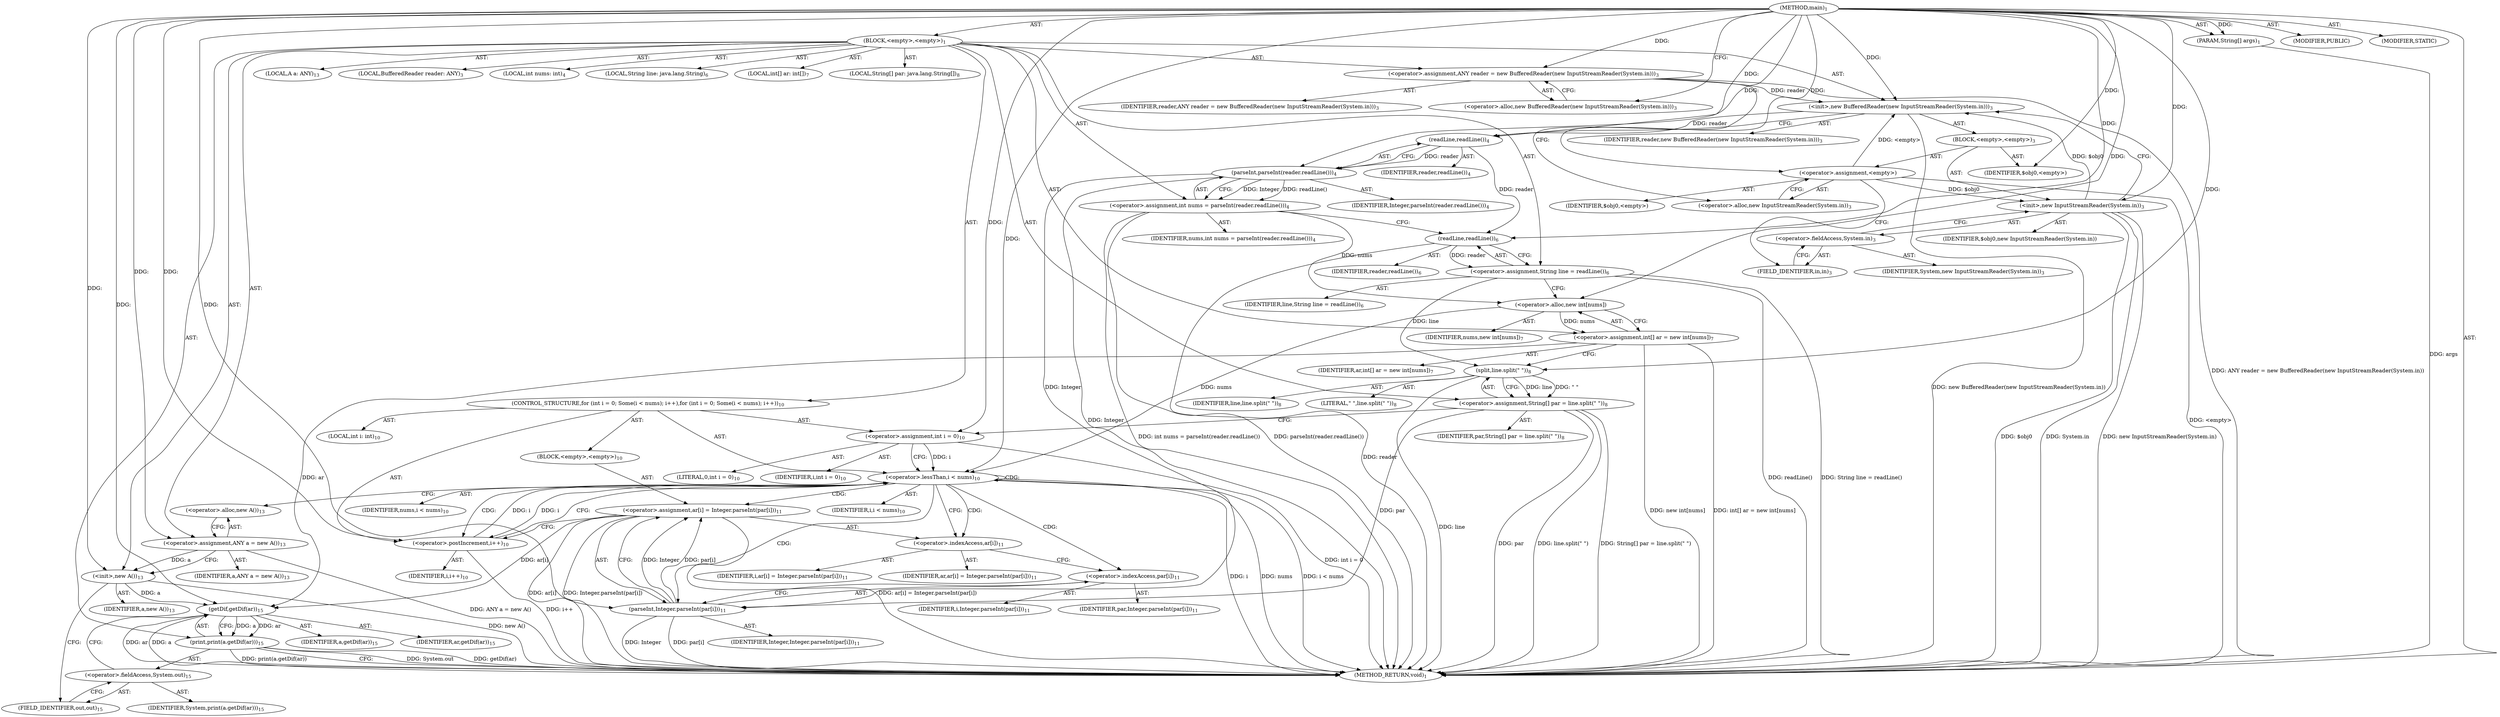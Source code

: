 digraph "main" {  
"21" [label = <(METHOD,main)<SUB>1</SUB>> ]
"22" [label = <(PARAM,String[] args)<SUB>1</SUB>> ]
"23" [label = <(BLOCK,&lt;empty&gt;,&lt;empty&gt;)<SUB>1</SUB>> ]
"4" [label = <(LOCAL,BufferedReader reader: ANY)<SUB>3</SUB>> ]
"24" [label = <(&lt;operator&gt;.assignment,ANY reader = new BufferedReader(new InputStreamReader(System.in)))<SUB>3</SUB>> ]
"25" [label = <(IDENTIFIER,reader,ANY reader = new BufferedReader(new InputStreamReader(System.in)))<SUB>3</SUB>> ]
"26" [label = <(&lt;operator&gt;.alloc,new BufferedReader(new InputStreamReader(System.in)))<SUB>3</SUB>> ]
"27" [label = <(&lt;init&gt;,new BufferedReader(new InputStreamReader(System.in)))<SUB>3</SUB>> ]
"3" [label = <(IDENTIFIER,reader,new BufferedReader(new InputStreamReader(System.in)))<SUB>3</SUB>> ]
"28" [label = <(BLOCK,&lt;empty&gt;,&lt;empty&gt;)<SUB>3</SUB>> ]
"29" [label = <(&lt;operator&gt;.assignment,&lt;empty&gt;)> ]
"30" [label = <(IDENTIFIER,$obj0,&lt;empty&gt;)> ]
"31" [label = <(&lt;operator&gt;.alloc,new InputStreamReader(System.in))<SUB>3</SUB>> ]
"32" [label = <(&lt;init&gt;,new InputStreamReader(System.in))<SUB>3</SUB>> ]
"33" [label = <(IDENTIFIER,$obj0,new InputStreamReader(System.in))> ]
"34" [label = <(&lt;operator&gt;.fieldAccess,System.in)<SUB>3</SUB>> ]
"35" [label = <(IDENTIFIER,System,new InputStreamReader(System.in))<SUB>3</SUB>> ]
"36" [label = <(FIELD_IDENTIFIER,in,in)<SUB>3</SUB>> ]
"37" [label = <(IDENTIFIER,$obj0,&lt;empty&gt;)> ]
"38" [label = <(LOCAL,int nums: int)<SUB>4</SUB>> ]
"39" [label = <(&lt;operator&gt;.assignment,int nums = parseInt(reader.readLine()))<SUB>4</SUB>> ]
"40" [label = <(IDENTIFIER,nums,int nums = parseInt(reader.readLine()))<SUB>4</SUB>> ]
"41" [label = <(parseInt,parseInt(reader.readLine()))<SUB>4</SUB>> ]
"42" [label = <(IDENTIFIER,Integer,parseInt(reader.readLine()))<SUB>4</SUB>> ]
"43" [label = <(readLine,readLine())<SUB>4</SUB>> ]
"44" [label = <(IDENTIFIER,reader,readLine())<SUB>4</SUB>> ]
"45" [label = <(LOCAL,String line: java.lang.String)<SUB>6</SUB>> ]
"46" [label = <(&lt;operator&gt;.assignment,String line = readLine())<SUB>6</SUB>> ]
"47" [label = <(IDENTIFIER,line,String line = readLine())<SUB>6</SUB>> ]
"48" [label = <(readLine,readLine())<SUB>6</SUB>> ]
"49" [label = <(IDENTIFIER,reader,readLine())<SUB>6</SUB>> ]
"50" [label = <(LOCAL,int[] ar: int[])<SUB>7</SUB>> ]
"51" [label = <(&lt;operator&gt;.assignment,int[] ar = new int[nums])<SUB>7</SUB>> ]
"52" [label = <(IDENTIFIER,ar,int[] ar = new int[nums])<SUB>7</SUB>> ]
"53" [label = <(&lt;operator&gt;.alloc,new int[nums])> ]
"54" [label = <(IDENTIFIER,nums,new int[nums])<SUB>7</SUB>> ]
"55" [label = <(LOCAL,String[] par: java.lang.String[])<SUB>8</SUB>> ]
"56" [label = <(&lt;operator&gt;.assignment,String[] par = line.split(&quot; &quot;))<SUB>8</SUB>> ]
"57" [label = <(IDENTIFIER,par,String[] par = line.split(&quot; &quot;))<SUB>8</SUB>> ]
"58" [label = <(split,line.split(&quot; &quot;))<SUB>8</SUB>> ]
"59" [label = <(IDENTIFIER,line,line.split(&quot; &quot;))<SUB>8</SUB>> ]
"60" [label = <(LITERAL,&quot; &quot;,line.split(&quot; &quot;))<SUB>8</SUB>> ]
"61" [label = <(CONTROL_STRUCTURE,for (int i = 0; Some(i &lt; nums); i++),for (int i = 0; Some(i &lt; nums); i++))<SUB>10</SUB>> ]
"62" [label = <(LOCAL,int i: int)<SUB>10</SUB>> ]
"63" [label = <(&lt;operator&gt;.assignment,int i = 0)<SUB>10</SUB>> ]
"64" [label = <(IDENTIFIER,i,int i = 0)<SUB>10</SUB>> ]
"65" [label = <(LITERAL,0,int i = 0)<SUB>10</SUB>> ]
"66" [label = <(&lt;operator&gt;.lessThan,i &lt; nums)<SUB>10</SUB>> ]
"67" [label = <(IDENTIFIER,i,i &lt; nums)<SUB>10</SUB>> ]
"68" [label = <(IDENTIFIER,nums,i &lt; nums)<SUB>10</SUB>> ]
"69" [label = <(&lt;operator&gt;.postIncrement,i++)<SUB>10</SUB>> ]
"70" [label = <(IDENTIFIER,i,i++)<SUB>10</SUB>> ]
"71" [label = <(BLOCK,&lt;empty&gt;,&lt;empty&gt;)<SUB>10</SUB>> ]
"72" [label = <(&lt;operator&gt;.assignment,ar[i] = Integer.parseInt(par[i]))<SUB>11</SUB>> ]
"73" [label = <(&lt;operator&gt;.indexAccess,ar[i])<SUB>11</SUB>> ]
"74" [label = <(IDENTIFIER,ar,ar[i] = Integer.parseInt(par[i]))<SUB>11</SUB>> ]
"75" [label = <(IDENTIFIER,i,ar[i] = Integer.parseInt(par[i]))<SUB>11</SUB>> ]
"76" [label = <(parseInt,Integer.parseInt(par[i]))<SUB>11</SUB>> ]
"77" [label = <(IDENTIFIER,Integer,Integer.parseInt(par[i]))<SUB>11</SUB>> ]
"78" [label = <(&lt;operator&gt;.indexAccess,par[i])<SUB>11</SUB>> ]
"79" [label = <(IDENTIFIER,par,Integer.parseInt(par[i]))<SUB>11</SUB>> ]
"80" [label = <(IDENTIFIER,i,Integer.parseInt(par[i]))<SUB>11</SUB>> ]
"6" [label = <(LOCAL,A a: ANY)<SUB>13</SUB>> ]
"81" [label = <(&lt;operator&gt;.assignment,ANY a = new A())<SUB>13</SUB>> ]
"82" [label = <(IDENTIFIER,a,ANY a = new A())<SUB>13</SUB>> ]
"83" [label = <(&lt;operator&gt;.alloc,new A())<SUB>13</SUB>> ]
"84" [label = <(&lt;init&gt;,new A())<SUB>13</SUB>> ]
"5" [label = <(IDENTIFIER,a,new A())<SUB>13</SUB>> ]
"85" [label = <(print,print(a.getDif(ar)))<SUB>15</SUB>> ]
"86" [label = <(&lt;operator&gt;.fieldAccess,System.out)<SUB>15</SUB>> ]
"87" [label = <(IDENTIFIER,System,print(a.getDif(ar)))<SUB>15</SUB>> ]
"88" [label = <(FIELD_IDENTIFIER,out,out)<SUB>15</SUB>> ]
"89" [label = <(getDif,getDif(ar))<SUB>15</SUB>> ]
"90" [label = <(IDENTIFIER,a,getDif(ar))<SUB>15</SUB>> ]
"91" [label = <(IDENTIFIER,ar,getDif(ar))<SUB>15</SUB>> ]
"92" [label = <(MODIFIER,PUBLIC)> ]
"93" [label = <(MODIFIER,STATIC)> ]
"94" [label = <(METHOD_RETURN,void)<SUB>1</SUB>> ]
  "21" -> "22"  [ label = "AST: "] 
  "21" -> "23"  [ label = "AST: "] 
  "21" -> "92"  [ label = "AST: "] 
  "21" -> "93"  [ label = "AST: "] 
  "21" -> "94"  [ label = "AST: "] 
  "23" -> "4"  [ label = "AST: "] 
  "23" -> "24"  [ label = "AST: "] 
  "23" -> "27"  [ label = "AST: "] 
  "23" -> "38"  [ label = "AST: "] 
  "23" -> "39"  [ label = "AST: "] 
  "23" -> "45"  [ label = "AST: "] 
  "23" -> "46"  [ label = "AST: "] 
  "23" -> "50"  [ label = "AST: "] 
  "23" -> "51"  [ label = "AST: "] 
  "23" -> "55"  [ label = "AST: "] 
  "23" -> "56"  [ label = "AST: "] 
  "23" -> "61"  [ label = "AST: "] 
  "23" -> "6"  [ label = "AST: "] 
  "23" -> "81"  [ label = "AST: "] 
  "23" -> "84"  [ label = "AST: "] 
  "23" -> "85"  [ label = "AST: "] 
  "24" -> "25"  [ label = "AST: "] 
  "24" -> "26"  [ label = "AST: "] 
  "27" -> "3"  [ label = "AST: "] 
  "27" -> "28"  [ label = "AST: "] 
  "28" -> "29"  [ label = "AST: "] 
  "28" -> "32"  [ label = "AST: "] 
  "28" -> "37"  [ label = "AST: "] 
  "29" -> "30"  [ label = "AST: "] 
  "29" -> "31"  [ label = "AST: "] 
  "32" -> "33"  [ label = "AST: "] 
  "32" -> "34"  [ label = "AST: "] 
  "34" -> "35"  [ label = "AST: "] 
  "34" -> "36"  [ label = "AST: "] 
  "39" -> "40"  [ label = "AST: "] 
  "39" -> "41"  [ label = "AST: "] 
  "41" -> "42"  [ label = "AST: "] 
  "41" -> "43"  [ label = "AST: "] 
  "43" -> "44"  [ label = "AST: "] 
  "46" -> "47"  [ label = "AST: "] 
  "46" -> "48"  [ label = "AST: "] 
  "48" -> "49"  [ label = "AST: "] 
  "51" -> "52"  [ label = "AST: "] 
  "51" -> "53"  [ label = "AST: "] 
  "53" -> "54"  [ label = "AST: "] 
  "56" -> "57"  [ label = "AST: "] 
  "56" -> "58"  [ label = "AST: "] 
  "58" -> "59"  [ label = "AST: "] 
  "58" -> "60"  [ label = "AST: "] 
  "61" -> "62"  [ label = "AST: "] 
  "61" -> "63"  [ label = "AST: "] 
  "61" -> "66"  [ label = "AST: "] 
  "61" -> "69"  [ label = "AST: "] 
  "61" -> "71"  [ label = "AST: "] 
  "63" -> "64"  [ label = "AST: "] 
  "63" -> "65"  [ label = "AST: "] 
  "66" -> "67"  [ label = "AST: "] 
  "66" -> "68"  [ label = "AST: "] 
  "69" -> "70"  [ label = "AST: "] 
  "71" -> "72"  [ label = "AST: "] 
  "72" -> "73"  [ label = "AST: "] 
  "72" -> "76"  [ label = "AST: "] 
  "73" -> "74"  [ label = "AST: "] 
  "73" -> "75"  [ label = "AST: "] 
  "76" -> "77"  [ label = "AST: "] 
  "76" -> "78"  [ label = "AST: "] 
  "78" -> "79"  [ label = "AST: "] 
  "78" -> "80"  [ label = "AST: "] 
  "81" -> "82"  [ label = "AST: "] 
  "81" -> "83"  [ label = "AST: "] 
  "84" -> "5"  [ label = "AST: "] 
  "85" -> "86"  [ label = "AST: "] 
  "85" -> "89"  [ label = "AST: "] 
  "86" -> "87"  [ label = "AST: "] 
  "86" -> "88"  [ label = "AST: "] 
  "89" -> "90"  [ label = "AST: "] 
  "89" -> "91"  [ label = "AST: "] 
  "24" -> "31"  [ label = "CFG: "] 
  "27" -> "43"  [ label = "CFG: "] 
  "39" -> "48"  [ label = "CFG: "] 
  "46" -> "53"  [ label = "CFG: "] 
  "51" -> "58"  [ label = "CFG: "] 
  "56" -> "63"  [ label = "CFG: "] 
  "81" -> "84"  [ label = "CFG: "] 
  "84" -> "88"  [ label = "CFG: "] 
  "85" -> "94"  [ label = "CFG: "] 
  "26" -> "24"  [ label = "CFG: "] 
  "41" -> "39"  [ label = "CFG: "] 
  "48" -> "46"  [ label = "CFG: "] 
  "53" -> "51"  [ label = "CFG: "] 
  "58" -> "56"  [ label = "CFG: "] 
  "63" -> "66"  [ label = "CFG: "] 
  "66" -> "73"  [ label = "CFG: "] 
  "66" -> "83"  [ label = "CFG: "] 
  "69" -> "66"  [ label = "CFG: "] 
  "83" -> "81"  [ label = "CFG: "] 
  "86" -> "89"  [ label = "CFG: "] 
  "89" -> "85"  [ label = "CFG: "] 
  "29" -> "36"  [ label = "CFG: "] 
  "32" -> "27"  [ label = "CFG: "] 
  "43" -> "41"  [ label = "CFG: "] 
  "72" -> "69"  [ label = "CFG: "] 
  "88" -> "86"  [ label = "CFG: "] 
  "31" -> "29"  [ label = "CFG: "] 
  "34" -> "32"  [ label = "CFG: "] 
  "73" -> "78"  [ label = "CFG: "] 
  "76" -> "72"  [ label = "CFG: "] 
  "36" -> "34"  [ label = "CFG: "] 
  "78" -> "76"  [ label = "CFG: "] 
  "21" -> "26"  [ label = "CFG: "] 
  "22" -> "94"  [ label = "DDG: args"] 
  "24" -> "94"  [ label = "DDG: ANY reader = new BufferedReader(new InputStreamReader(System.in))"] 
  "29" -> "94"  [ label = "DDG: &lt;empty&gt;"] 
  "32" -> "94"  [ label = "DDG: $obj0"] 
  "32" -> "94"  [ label = "DDG: System.in"] 
  "32" -> "94"  [ label = "DDG: new InputStreamReader(System.in)"] 
  "27" -> "94"  [ label = "DDG: new BufferedReader(new InputStreamReader(System.in))"] 
  "41" -> "94"  [ label = "DDG: Integer"] 
  "39" -> "94"  [ label = "DDG: parseInt(reader.readLine())"] 
  "39" -> "94"  [ label = "DDG: int nums = parseInt(reader.readLine())"] 
  "48" -> "94"  [ label = "DDG: reader"] 
  "46" -> "94"  [ label = "DDG: readLine()"] 
  "46" -> "94"  [ label = "DDG: String line = readLine()"] 
  "51" -> "94"  [ label = "DDG: new int[nums]"] 
  "51" -> "94"  [ label = "DDG: int[] ar = new int[nums]"] 
  "56" -> "94"  [ label = "DDG: par"] 
  "58" -> "94"  [ label = "DDG: line"] 
  "56" -> "94"  [ label = "DDG: line.split(&quot; &quot;)"] 
  "56" -> "94"  [ label = "DDG: String[] par = line.split(&quot; &quot;)"] 
  "63" -> "94"  [ label = "DDG: int i = 0"] 
  "66" -> "94"  [ label = "DDG: i"] 
  "66" -> "94"  [ label = "DDG: nums"] 
  "66" -> "94"  [ label = "DDG: i &lt; nums"] 
  "81" -> "94"  [ label = "DDG: ANY a = new A()"] 
  "84" -> "94"  [ label = "DDG: new A()"] 
  "85" -> "94"  [ label = "DDG: System.out"] 
  "89" -> "94"  [ label = "DDG: a"] 
  "89" -> "94"  [ label = "DDG: ar"] 
  "85" -> "94"  [ label = "DDG: getDif(ar)"] 
  "85" -> "94"  [ label = "DDG: print(a.getDif(ar))"] 
  "72" -> "94"  [ label = "DDG: ar[i]"] 
  "76" -> "94"  [ label = "DDG: Integer"] 
  "76" -> "94"  [ label = "DDG: par[i]"] 
  "72" -> "94"  [ label = "DDG: Integer.parseInt(par[i])"] 
  "72" -> "94"  [ label = "DDG: ar[i] = Integer.parseInt(par[i])"] 
  "69" -> "94"  [ label = "DDG: i++"] 
  "21" -> "22"  [ label = "DDG: "] 
  "21" -> "24"  [ label = "DDG: "] 
  "41" -> "39"  [ label = "DDG: Integer"] 
  "41" -> "39"  [ label = "DDG: readLine()"] 
  "48" -> "46"  [ label = "DDG: reader"] 
  "53" -> "51"  [ label = "DDG: nums"] 
  "58" -> "56"  [ label = "DDG: line"] 
  "58" -> "56"  [ label = "DDG: &quot; &quot;"] 
  "21" -> "81"  [ label = "DDG: "] 
  "24" -> "27"  [ label = "DDG: reader"] 
  "21" -> "27"  [ label = "DDG: "] 
  "29" -> "27"  [ label = "DDG: &lt;empty&gt;"] 
  "32" -> "27"  [ label = "DDG: $obj0"] 
  "21" -> "63"  [ label = "DDG: "] 
  "81" -> "84"  [ label = "DDG: a"] 
  "21" -> "84"  [ label = "DDG: "] 
  "89" -> "85"  [ label = "DDG: a"] 
  "89" -> "85"  [ label = "DDG: ar"] 
  "21" -> "29"  [ label = "DDG: "] 
  "21" -> "37"  [ label = "DDG: "] 
  "21" -> "41"  [ label = "DDG: "] 
  "43" -> "41"  [ label = "DDG: reader"] 
  "43" -> "48"  [ label = "DDG: reader"] 
  "21" -> "48"  [ label = "DDG: "] 
  "39" -> "53"  [ label = "DDG: nums"] 
  "21" -> "53"  [ label = "DDG: "] 
  "46" -> "58"  [ label = "DDG: line"] 
  "21" -> "58"  [ label = "DDG: "] 
  "63" -> "66"  [ label = "DDG: i"] 
  "69" -> "66"  [ label = "DDG: i"] 
  "21" -> "66"  [ label = "DDG: "] 
  "53" -> "66"  [ label = "DDG: nums"] 
  "66" -> "69"  [ label = "DDG: i"] 
  "21" -> "69"  [ label = "DDG: "] 
  "76" -> "72"  [ label = "DDG: Integer"] 
  "76" -> "72"  [ label = "DDG: par[i]"] 
  "84" -> "89"  [ label = "DDG: a"] 
  "21" -> "89"  [ label = "DDG: "] 
  "51" -> "89"  [ label = "DDG: ar"] 
  "72" -> "89"  [ label = "DDG: ar[i]"] 
  "29" -> "32"  [ label = "DDG: $obj0"] 
  "21" -> "32"  [ label = "DDG: "] 
  "27" -> "43"  [ label = "DDG: reader"] 
  "21" -> "43"  [ label = "DDG: "] 
  "41" -> "76"  [ label = "DDG: Integer"] 
  "21" -> "76"  [ label = "DDG: "] 
  "56" -> "76"  [ label = "DDG: par"] 
  "66" -> "76"  [ label = "CDG: "] 
  "66" -> "73"  [ label = "CDG: "] 
  "66" -> "66"  [ label = "CDG: "] 
  "66" -> "72"  [ label = "CDG: "] 
  "66" -> "69"  [ label = "CDG: "] 
  "66" -> "78"  [ label = "CDG: "] 
}
